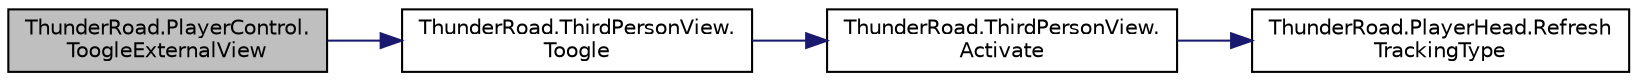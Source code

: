 digraph "ThunderRoad.PlayerControl.ToogleExternalView"
{
 // LATEX_PDF_SIZE
  edge [fontname="Helvetica",fontsize="10",labelfontname="Helvetica",labelfontsize="10"];
  node [fontname="Helvetica",fontsize="10",shape=record];
  rankdir="LR";
  Node1 [label="ThunderRoad.PlayerControl.\lToogleExternalView",height=0.2,width=0.4,color="black", fillcolor="grey75", style="filled", fontcolor="black",tooltip="Toogles the external view."];
  Node1 -> Node2 [color="midnightblue",fontsize="10",style="solid",fontname="Helvetica"];
  Node2 [label="ThunderRoad.ThirdPersonView.\lToogle",height=0.2,width=0.4,color="black", fillcolor="white", style="filled",URL="$class_thunder_road_1_1_third_person_view.html#a19c8aaa63cb103cc8513bb0cc084fb79",tooltip="Toogles this instance."];
  Node2 -> Node3 [color="midnightblue",fontsize="10",style="solid",fontname="Helvetica"];
  Node3 [label="ThunderRoad.ThirdPersonView.\lActivate",height=0.2,width=0.4,color="black", fillcolor="white", style="filled",URL="$class_thunder_road_1_1_third_person_view.html#a3859aa87bb44785755e8e55ce4f94fea",tooltip="Activates the specified active."];
  Node3 -> Node4 [color="midnightblue",fontsize="10",style="solid",fontname="Helvetica"];
  Node4 [label="ThunderRoad.PlayerHead.Refresh\lTrackingType",height=0.2,width=0.4,color="black", fillcolor="white", style="filled",URL="$class_thunder_road_1_1_player_head.html#ae147511d94554e4b44bd94d34cfc6afb",tooltip="Refreshes the type of the tracking."];
}
